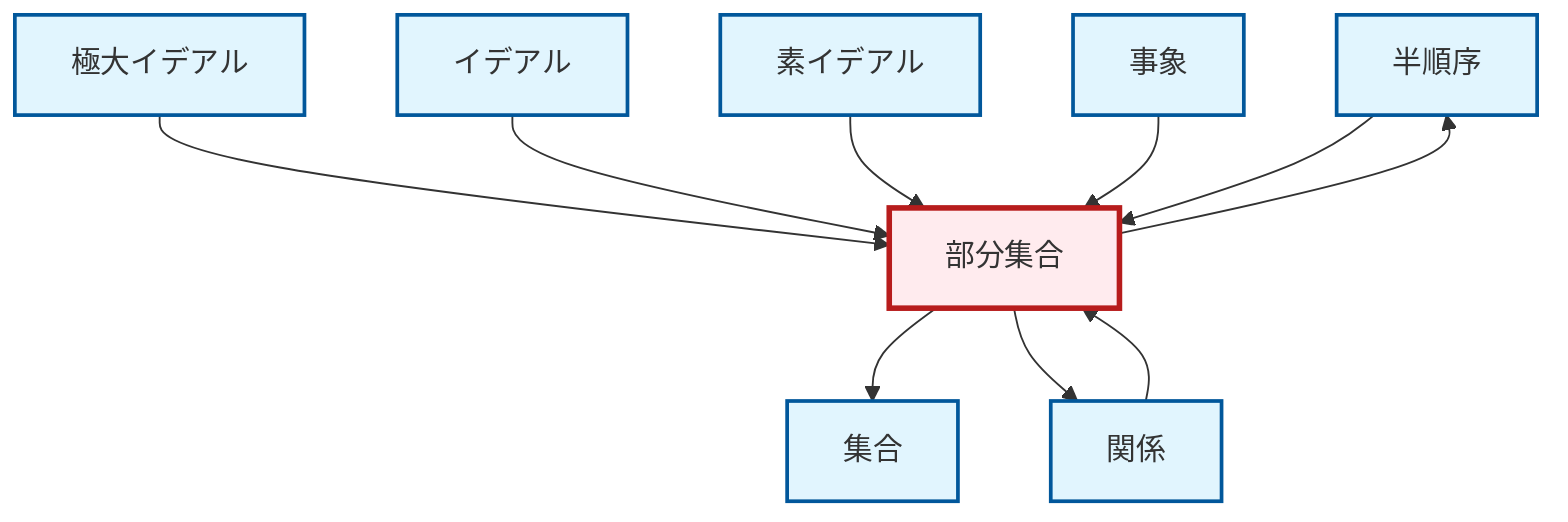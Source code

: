 graph TD
    classDef definition fill:#e1f5fe,stroke:#01579b,stroke-width:2px
    classDef theorem fill:#f3e5f5,stroke:#4a148c,stroke-width:2px
    classDef axiom fill:#fff3e0,stroke:#e65100,stroke-width:2px
    classDef example fill:#e8f5e9,stroke:#1b5e20,stroke-width:2px
    classDef current fill:#ffebee,stroke:#b71c1c,stroke-width:3px
    def-partial-order["半順序"]:::definition
    def-prime-ideal["素イデアル"]:::definition
    def-subset["部分集合"]:::definition
    def-relation["関係"]:::definition
    def-ideal["イデアル"]:::definition
    def-maximal-ideal["極大イデアル"]:::definition
    def-set["集合"]:::definition
    def-event["事象"]:::definition
    def-subset --> def-set
    def-maximal-ideal --> def-subset
    def-relation --> def-subset
    def-subset --> def-relation
    def-ideal --> def-subset
    def-prime-ideal --> def-subset
    def-event --> def-subset
    def-subset --> def-partial-order
    def-partial-order --> def-subset
    class def-subset current